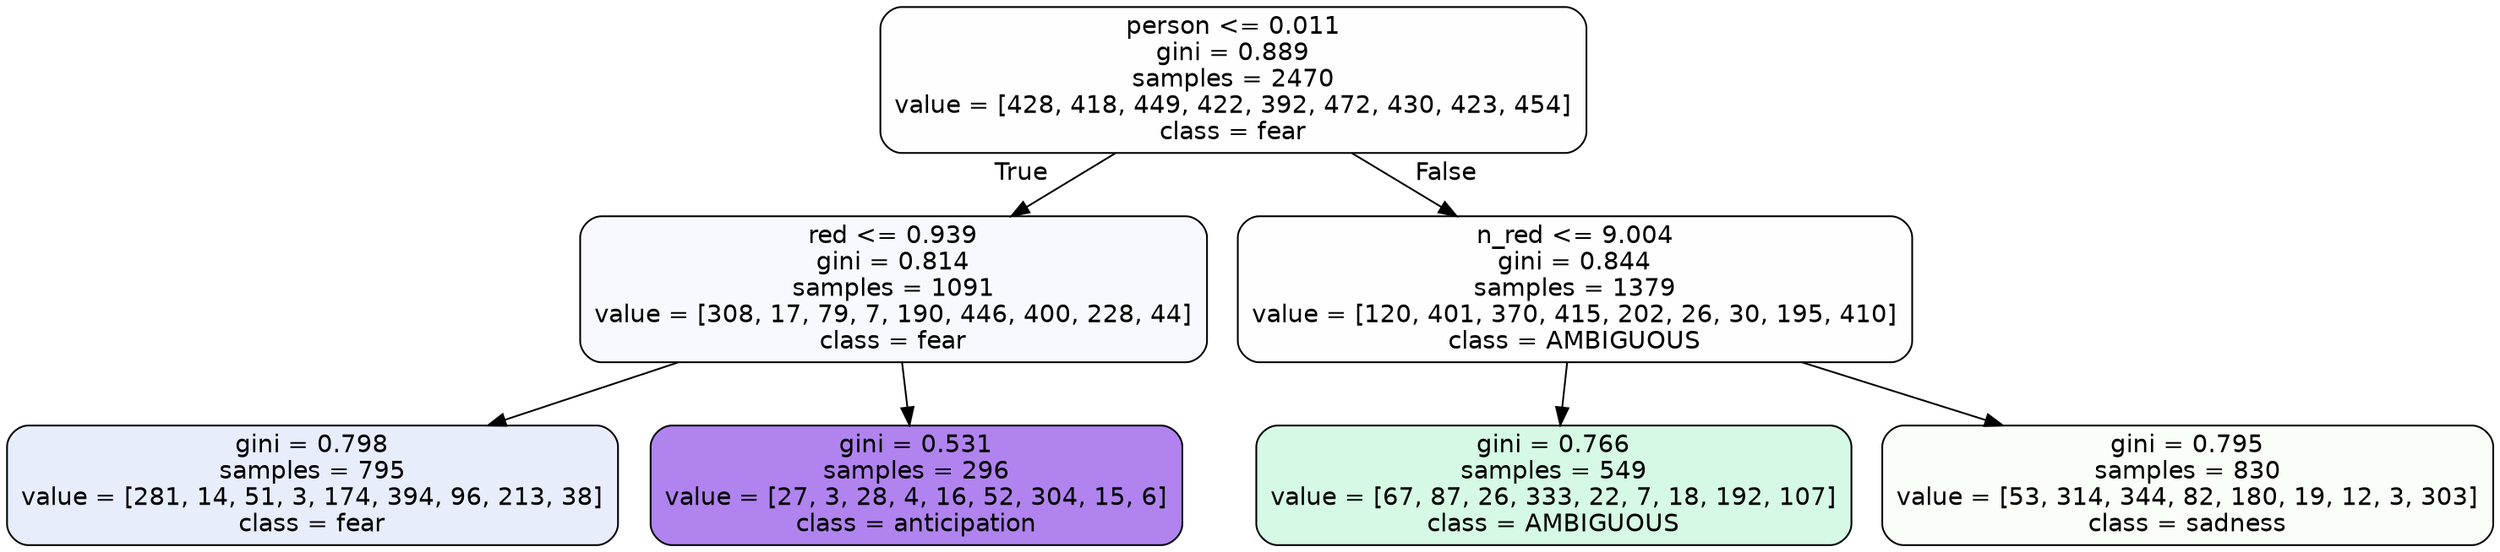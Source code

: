 digraph Tree {
node [shape=box, style="filled, rounded", color="black", fontname=helvetica] ;
edge [fontname=helvetica] ;
0 [label="person <= 0.011\ngini = 0.889\nsamples = 2470\nvalue = [428, 418, 449, 422, 392, 472, 430, 423, 454]\nclass = fear", fillcolor="#3964e501"] ;
1 [label="red <= 0.939\ngini = 0.814\nsamples = 1091\nvalue = [308, 17, 79, 7, 190, 446, 400, 228, 44]\nclass = fear", fillcolor="#3964e509"] ;
0 -> 1 [labeldistance=2.5, labelangle=45, headlabel="True"] ;
2 [label="gini = 0.798\nsamples = 795\nvalue = [281, 14, 51, 3, 174, 394, 96, 213, 38]\nclass = fear", fillcolor="#3964e51d"] ;
1 -> 2 ;
3 [label="gini = 0.531\nsamples = 296\nvalue = [27, 3, 28, 4, 16, 52, 304, 15, 6]\nclass = anticipation", fillcolor="#8139e59f"] ;
1 -> 3 ;
4 [label="n_red <= 9.004\ngini = 0.844\nsamples = 1379\nvalue = [120, 401, 370, 415, 202, 26, 30, 195, 410]\nclass = AMBIGUOUS", fillcolor="#39e58101"] ;
0 -> 4 [labeldistance=2.5, labelangle=-45, headlabel="False"] ;
5 [label="gini = 0.766\nsamples = 549\nvalue = [67, 87, 26, 333, 22, 7, 18, 192, 107]\nclass = AMBIGUOUS", fillcolor="#39e58136"] ;
4 -> 5 ;
6 [label="gini = 0.795\nsamples = 830\nvalue = [53, 314, 344, 82, 180, 19, 12, 3, 303]\nclass = sadness", fillcolor="#64e53908"] ;
4 -> 6 ;
}
